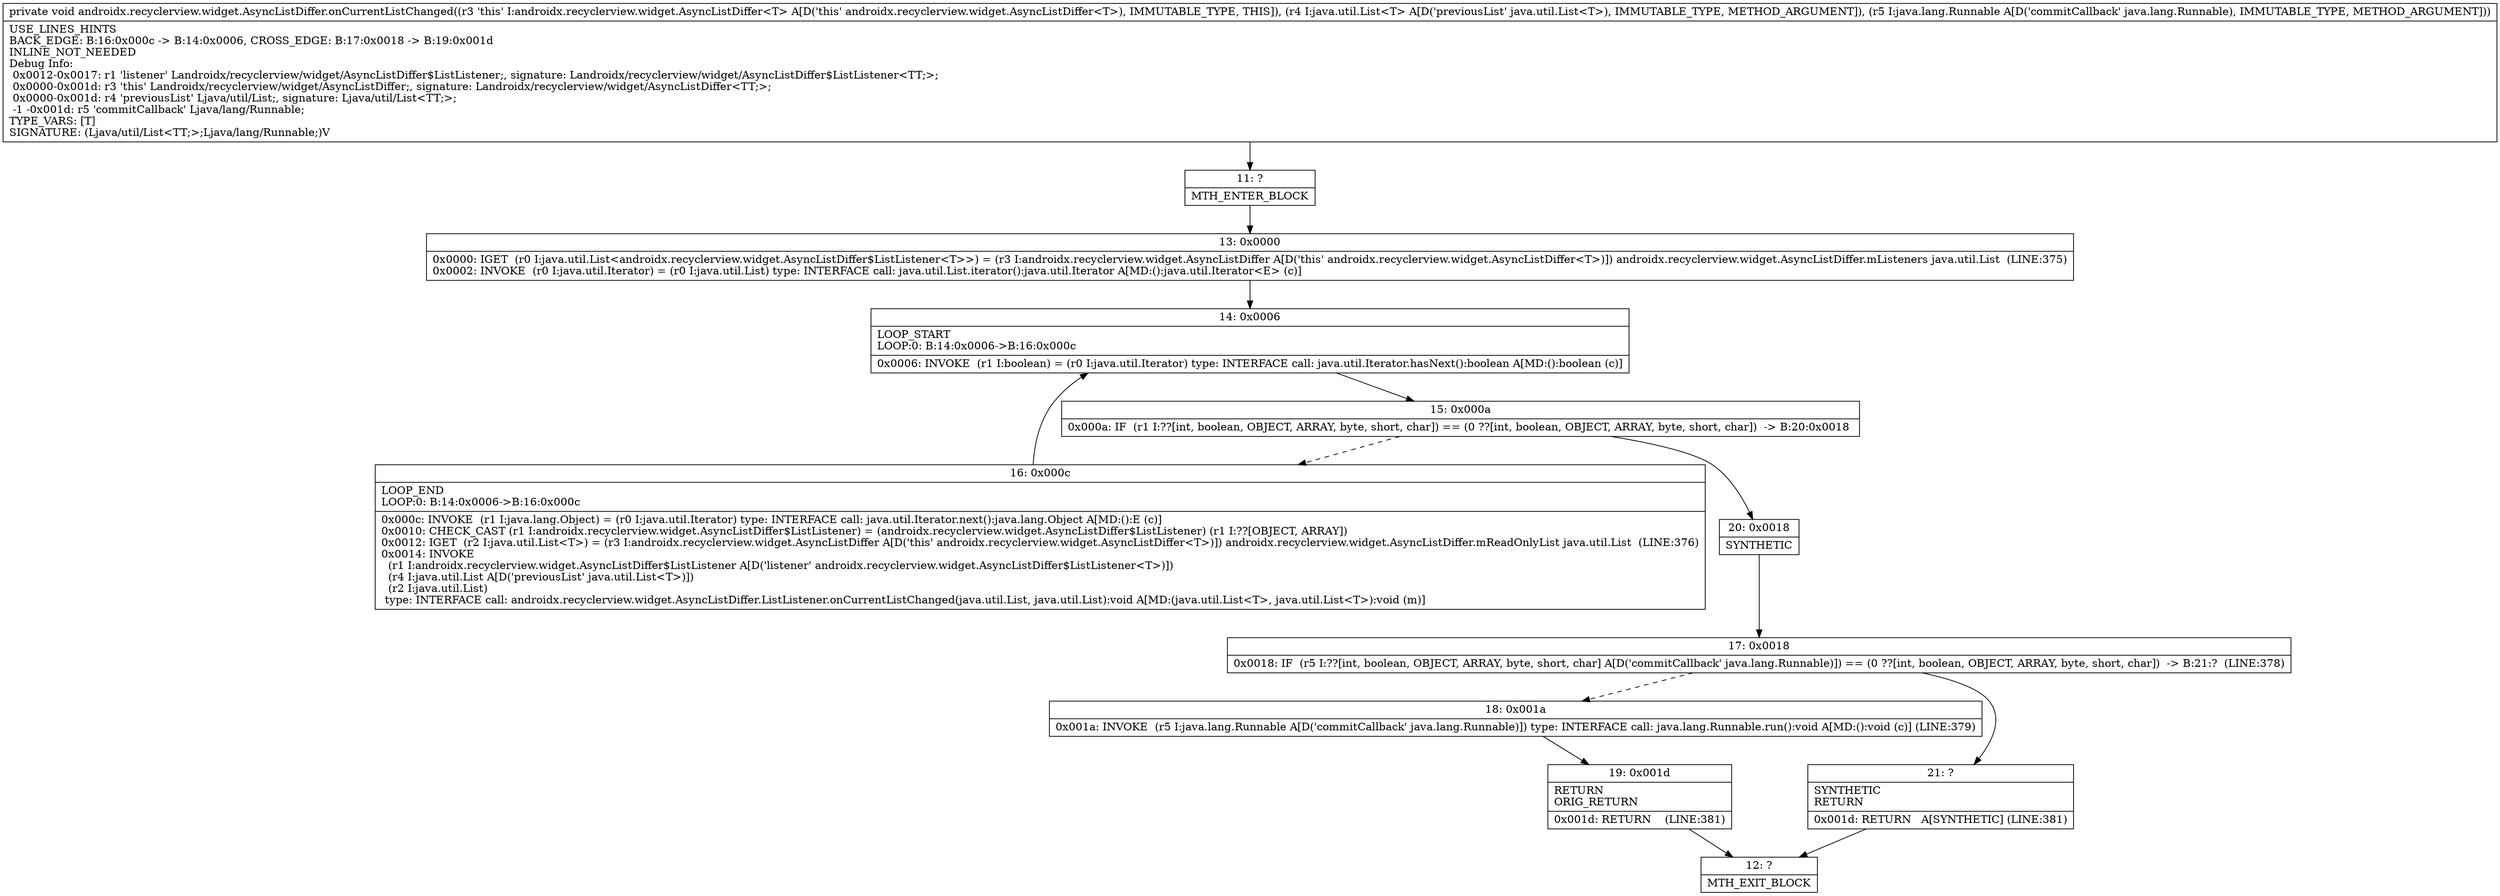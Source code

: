 digraph "CFG forandroidx.recyclerview.widget.AsyncListDiffer.onCurrentListChanged(Ljava\/util\/List;Ljava\/lang\/Runnable;)V" {
Node_11 [shape=record,label="{11\:\ ?|MTH_ENTER_BLOCK\l}"];
Node_13 [shape=record,label="{13\:\ 0x0000|0x0000: IGET  (r0 I:java.util.List\<androidx.recyclerview.widget.AsyncListDiffer$ListListener\<T\>\>) = (r3 I:androidx.recyclerview.widget.AsyncListDiffer A[D('this' androidx.recyclerview.widget.AsyncListDiffer\<T\>)]) androidx.recyclerview.widget.AsyncListDiffer.mListeners java.util.List  (LINE:375)\l0x0002: INVOKE  (r0 I:java.util.Iterator) = (r0 I:java.util.List) type: INTERFACE call: java.util.List.iterator():java.util.Iterator A[MD:():java.util.Iterator\<E\> (c)]\l}"];
Node_14 [shape=record,label="{14\:\ 0x0006|LOOP_START\lLOOP:0: B:14:0x0006\-\>B:16:0x000c\l|0x0006: INVOKE  (r1 I:boolean) = (r0 I:java.util.Iterator) type: INTERFACE call: java.util.Iterator.hasNext():boolean A[MD:():boolean (c)]\l}"];
Node_15 [shape=record,label="{15\:\ 0x000a|0x000a: IF  (r1 I:??[int, boolean, OBJECT, ARRAY, byte, short, char]) == (0 ??[int, boolean, OBJECT, ARRAY, byte, short, char])  \-\> B:20:0x0018 \l}"];
Node_16 [shape=record,label="{16\:\ 0x000c|LOOP_END\lLOOP:0: B:14:0x0006\-\>B:16:0x000c\l|0x000c: INVOKE  (r1 I:java.lang.Object) = (r0 I:java.util.Iterator) type: INTERFACE call: java.util.Iterator.next():java.lang.Object A[MD:():E (c)]\l0x0010: CHECK_CAST (r1 I:androidx.recyclerview.widget.AsyncListDiffer$ListListener) = (androidx.recyclerview.widget.AsyncListDiffer$ListListener) (r1 I:??[OBJECT, ARRAY]) \l0x0012: IGET  (r2 I:java.util.List\<T\>) = (r3 I:androidx.recyclerview.widget.AsyncListDiffer A[D('this' androidx.recyclerview.widget.AsyncListDiffer\<T\>)]) androidx.recyclerview.widget.AsyncListDiffer.mReadOnlyList java.util.List  (LINE:376)\l0x0014: INVOKE  \l  (r1 I:androidx.recyclerview.widget.AsyncListDiffer$ListListener A[D('listener' androidx.recyclerview.widget.AsyncListDiffer$ListListener\<T\>)])\l  (r4 I:java.util.List A[D('previousList' java.util.List\<T\>)])\l  (r2 I:java.util.List)\l type: INTERFACE call: androidx.recyclerview.widget.AsyncListDiffer.ListListener.onCurrentListChanged(java.util.List, java.util.List):void A[MD:(java.util.List\<T\>, java.util.List\<T\>):void (m)]\l}"];
Node_20 [shape=record,label="{20\:\ 0x0018|SYNTHETIC\l}"];
Node_17 [shape=record,label="{17\:\ 0x0018|0x0018: IF  (r5 I:??[int, boolean, OBJECT, ARRAY, byte, short, char] A[D('commitCallback' java.lang.Runnable)]) == (0 ??[int, boolean, OBJECT, ARRAY, byte, short, char])  \-\> B:21:?  (LINE:378)\l}"];
Node_18 [shape=record,label="{18\:\ 0x001a|0x001a: INVOKE  (r5 I:java.lang.Runnable A[D('commitCallback' java.lang.Runnable)]) type: INTERFACE call: java.lang.Runnable.run():void A[MD:():void (c)] (LINE:379)\l}"];
Node_19 [shape=record,label="{19\:\ 0x001d|RETURN\lORIG_RETURN\l|0x001d: RETURN    (LINE:381)\l}"];
Node_12 [shape=record,label="{12\:\ ?|MTH_EXIT_BLOCK\l}"];
Node_21 [shape=record,label="{21\:\ ?|SYNTHETIC\lRETURN\l|0x001d: RETURN   A[SYNTHETIC] (LINE:381)\l}"];
MethodNode[shape=record,label="{private void androidx.recyclerview.widget.AsyncListDiffer.onCurrentListChanged((r3 'this' I:androidx.recyclerview.widget.AsyncListDiffer\<T\> A[D('this' androidx.recyclerview.widget.AsyncListDiffer\<T\>), IMMUTABLE_TYPE, THIS]), (r4 I:java.util.List\<T\> A[D('previousList' java.util.List\<T\>), IMMUTABLE_TYPE, METHOD_ARGUMENT]), (r5 I:java.lang.Runnable A[D('commitCallback' java.lang.Runnable), IMMUTABLE_TYPE, METHOD_ARGUMENT]))  | USE_LINES_HINTS\lBACK_EDGE: B:16:0x000c \-\> B:14:0x0006, CROSS_EDGE: B:17:0x0018 \-\> B:19:0x001d\lINLINE_NOT_NEEDED\lDebug Info:\l  0x0012\-0x0017: r1 'listener' Landroidx\/recyclerview\/widget\/AsyncListDiffer$ListListener;, signature: Landroidx\/recyclerview\/widget\/AsyncListDiffer$ListListener\<TT;\>;\l  0x0000\-0x001d: r3 'this' Landroidx\/recyclerview\/widget\/AsyncListDiffer;, signature: Landroidx\/recyclerview\/widget\/AsyncListDiffer\<TT;\>;\l  0x0000\-0x001d: r4 'previousList' Ljava\/util\/List;, signature: Ljava\/util\/List\<TT;\>;\l  \-1 \-0x001d: r5 'commitCallback' Ljava\/lang\/Runnable;\lTYPE_VARS: [T]\lSIGNATURE: (Ljava\/util\/List\<TT;\>;Ljava\/lang\/Runnable;)V\l}"];
MethodNode -> Node_11;Node_11 -> Node_13;
Node_13 -> Node_14;
Node_14 -> Node_15;
Node_15 -> Node_16[style=dashed];
Node_15 -> Node_20;
Node_16 -> Node_14;
Node_20 -> Node_17;
Node_17 -> Node_18[style=dashed];
Node_17 -> Node_21;
Node_18 -> Node_19;
Node_19 -> Node_12;
Node_21 -> Node_12;
}

